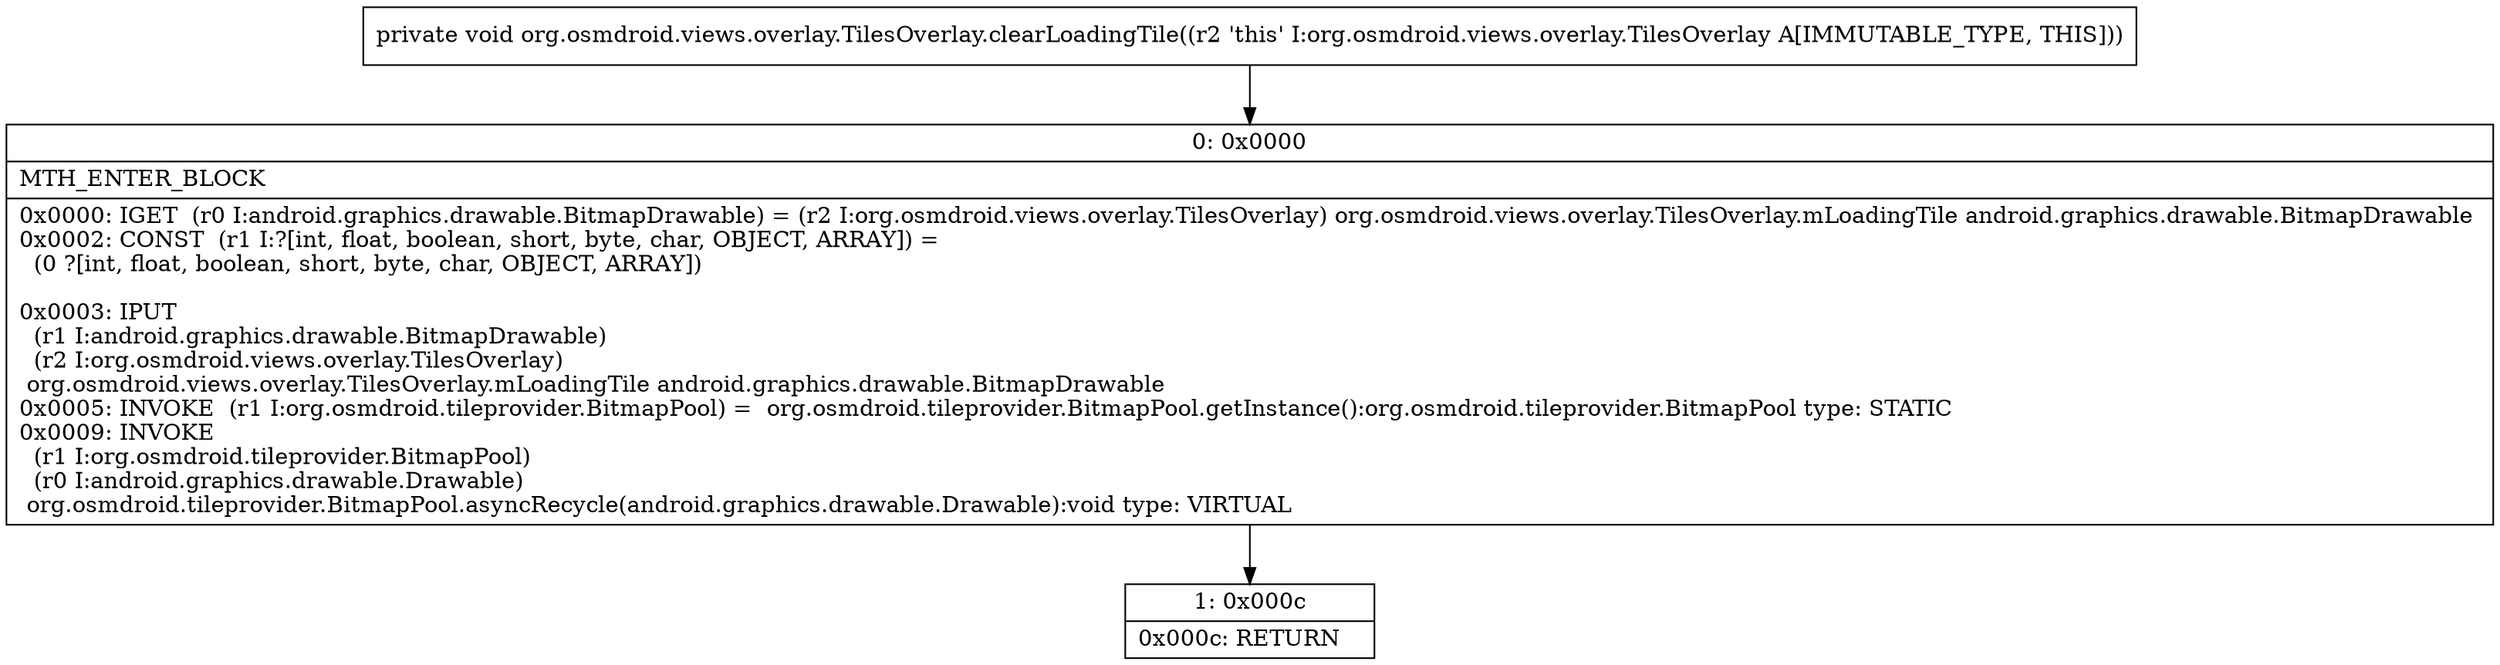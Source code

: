 digraph "CFG fororg.osmdroid.views.overlay.TilesOverlay.clearLoadingTile()V" {
Node_0 [shape=record,label="{0\:\ 0x0000|MTH_ENTER_BLOCK\l|0x0000: IGET  (r0 I:android.graphics.drawable.BitmapDrawable) = (r2 I:org.osmdroid.views.overlay.TilesOverlay) org.osmdroid.views.overlay.TilesOverlay.mLoadingTile android.graphics.drawable.BitmapDrawable \l0x0002: CONST  (r1 I:?[int, float, boolean, short, byte, char, OBJECT, ARRAY]) = \l  (0 ?[int, float, boolean, short, byte, char, OBJECT, ARRAY])\l \l0x0003: IPUT  \l  (r1 I:android.graphics.drawable.BitmapDrawable)\l  (r2 I:org.osmdroid.views.overlay.TilesOverlay)\l org.osmdroid.views.overlay.TilesOverlay.mLoadingTile android.graphics.drawable.BitmapDrawable \l0x0005: INVOKE  (r1 I:org.osmdroid.tileprovider.BitmapPool) =  org.osmdroid.tileprovider.BitmapPool.getInstance():org.osmdroid.tileprovider.BitmapPool type: STATIC \l0x0009: INVOKE  \l  (r1 I:org.osmdroid.tileprovider.BitmapPool)\l  (r0 I:android.graphics.drawable.Drawable)\l org.osmdroid.tileprovider.BitmapPool.asyncRecycle(android.graphics.drawable.Drawable):void type: VIRTUAL \l}"];
Node_1 [shape=record,label="{1\:\ 0x000c|0x000c: RETURN   \l}"];
MethodNode[shape=record,label="{private void org.osmdroid.views.overlay.TilesOverlay.clearLoadingTile((r2 'this' I:org.osmdroid.views.overlay.TilesOverlay A[IMMUTABLE_TYPE, THIS])) }"];
MethodNode -> Node_0;
Node_0 -> Node_1;
}


